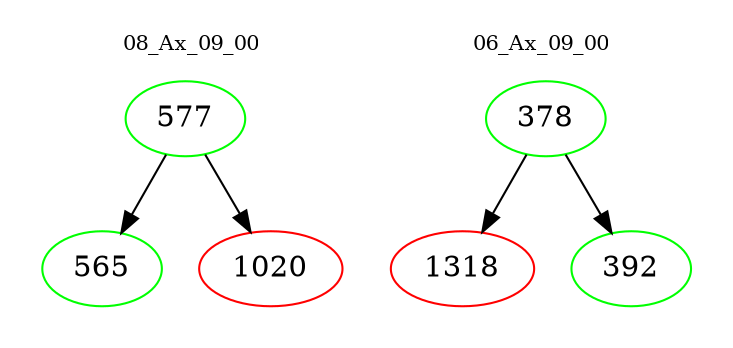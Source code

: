 digraph{
subgraph cluster_0 {
color = white
label = "08_Ax_09_00";
fontsize=10;
T0_577 [label="577", color="green"]
T0_577 -> T0_565 [color="black"]
T0_565 [label="565", color="green"]
T0_577 -> T0_1020 [color="black"]
T0_1020 [label="1020", color="red"]
}
subgraph cluster_1 {
color = white
label = "06_Ax_09_00";
fontsize=10;
T1_378 [label="378", color="green"]
T1_378 -> T1_1318 [color="black"]
T1_1318 [label="1318", color="red"]
T1_378 -> T1_392 [color="black"]
T1_392 [label="392", color="green"]
}
}
